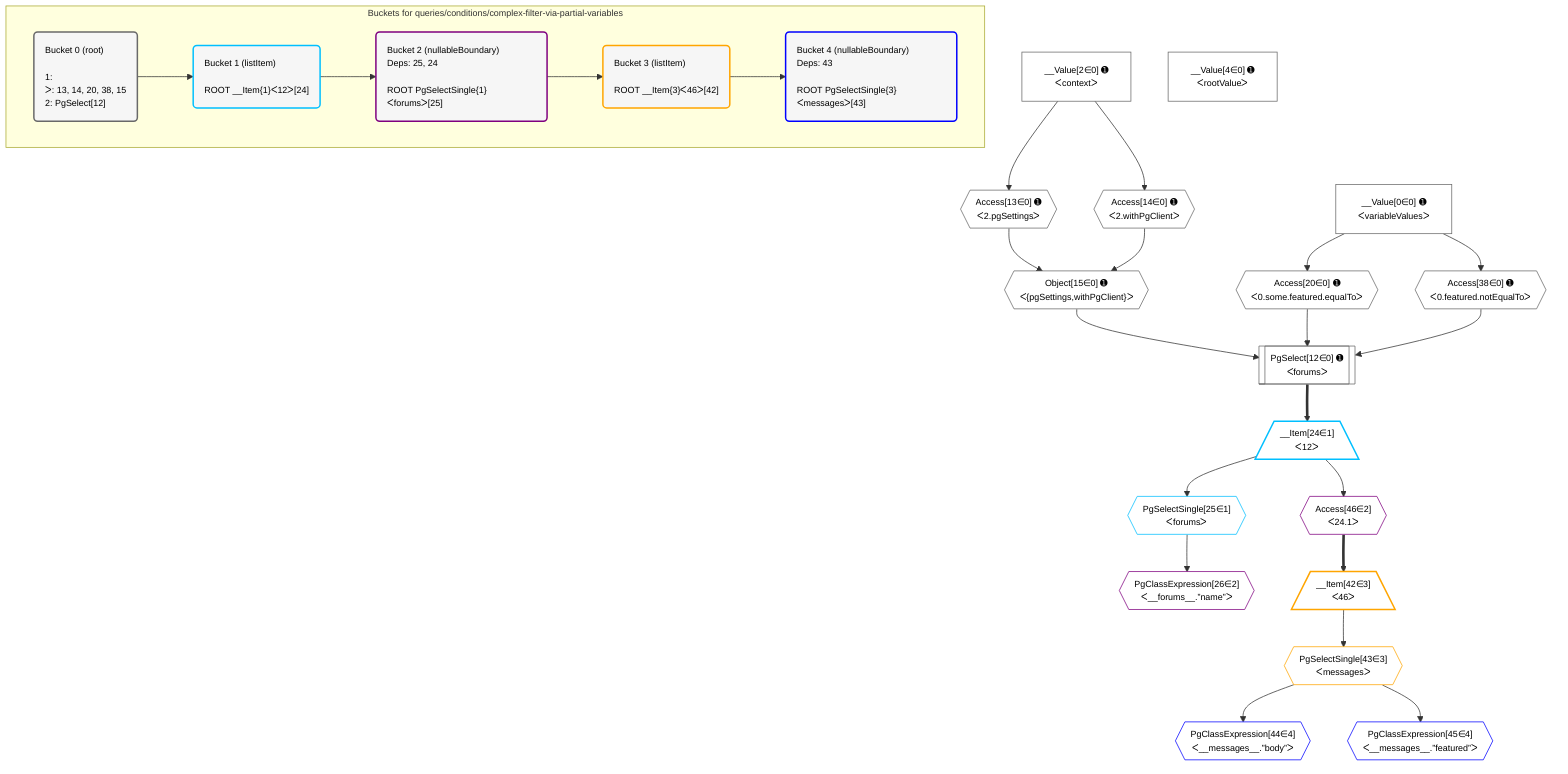 %%{init: {'themeVariables': { 'fontSize': '12px'}}}%%
graph TD
    classDef path fill:#eee,stroke:#000,color:#000
    classDef plan fill:#fff,stroke-width:1px,color:#000
    classDef itemplan fill:#fff,stroke-width:2px,color:#000
    classDef unbatchedplan fill:#dff,stroke-width:1px,color:#000
    classDef sideeffectplan fill:#fcc,stroke-width:2px,color:#000
    classDef bucket fill:#f6f6f6,color:#000,stroke-width:2px,text-align:left


    %% plan dependencies
    PgSelect12[["PgSelect[12∈0] ➊<br />ᐸforumsᐳ"]]:::plan
    Object15{{"Object[15∈0] ➊<br />ᐸ{pgSettings,withPgClient}ᐳ"}}:::plan
    Access20{{"Access[20∈0] ➊<br />ᐸ0.some.featured.equalToᐳ"}}:::plan
    Access38{{"Access[38∈0] ➊<br />ᐸ0.featured.notEqualToᐳ"}}:::plan
    Object15 & Access20 & Access38 --> PgSelect12
    Access13{{"Access[13∈0] ➊<br />ᐸ2.pgSettingsᐳ"}}:::plan
    Access14{{"Access[14∈0] ➊<br />ᐸ2.withPgClientᐳ"}}:::plan
    Access13 & Access14 --> Object15
    __Value2["__Value[2∈0] ➊<br />ᐸcontextᐳ"]:::plan
    __Value2 --> Access13
    __Value2 --> Access14
    __Value0["__Value[0∈0] ➊<br />ᐸvariableValuesᐳ"]:::plan
    __Value0 --> Access20
    __Value0 --> Access38
    __Value4["__Value[4∈0] ➊<br />ᐸrootValueᐳ"]:::plan
    __Item24[/"__Item[24∈1]<br />ᐸ12ᐳ"\]:::itemplan
    PgSelect12 ==> __Item24
    PgSelectSingle25{{"PgSelectSingle[25∈1]<br />ᐸforumsᐳ"}}:::plan
    __Item24 --> PgSelectSingle25
    PgClassExpression26{{"PgClassExpression[26∈2]<br />ᐸ__forums__.”name”ᐳ"}}:::plan
    PgSelectSingle25 --> PgClassExpression26
    Access46{{"Access[46∈2]<br />ᐸ24.1ᐳ"}}:::plan
    __Item24 --> Access46
    __Item42[/"__Item[42∈3]<br />ᐸ46ᐳ"\]:::itemplan
    Access46 ==> __Item42
    PgSelectSingle43{{"PgSelectSingle[43∈3]<br />ᐸmessagesᐳ"}}:::plan
    __Item42 --> PgSelectSingle43
    PgClassExpression44{{"PgClassExpression[44∈4]<br />ᐸ__messages__.”body”ᐳ"}}:::plan
    PgSelectSingle43 --> PgClassExpression44
    PgClassExpression45{{"PgClassExpression[45∈4]<br />ᐸ__messages__.”featured”ᐳ"}}:::plan
    PgSelectSingle43 --> PgClassExpression45

    %% define steps

    subgraph "Buckets for queries/conditions/complex-filter-via-partial-variables"
    Bucket0("Bucket 0 (root)<br /><br />1: <br />ᐳ: 13, 14, 20, 38, 15<br />2: PgSelect[12]"):::bucket
    classDef bucket0 stroke:#696969
    class Bucket0,__Value0,__Value2,__Value4,PgSelect12,Access13,Access14,Object15,Access20,Access38 bucket0
    Bucket1("Bucket 1 (listItem)<br /><br />ROOT __Item{1}ᐸ12ᐳ[24]"):::bucket
    classDef bucket1 stroke:#00bfff
    class Bucket1,__Item24,PgSelectSingle25 bucket1
    Bucket2("Bucket 2 (nullableBoundary)<br />Deps: 25, 24<br /><br />ROOT PgSelectSingle{1}ᐸforumsᐳ[25]"):::bucket
    classDef bucket2 stroke:#7f007f
    class Bucket2,PgClassExpression26,Access46 bucket2
    Bucket3("Bucket 3 (listItem)<br /><br />ROOT __Item{3}ᐸ46ᐳ[42]"):::bucket
    classDef bucket3 stroke:#ffa500
    class Bucket3,__Item42,PgSelectSingle43 bucket3
    Bucket4("Bucket 4 (nullableBoundary)<br />Deps: 43<br /><br />ROOT PgSelectSingle{3}ᐸmessagesᐳ[43]"):::bucket
    classDef bucket4 stroke:#0000ff
    class Bucket4,PgClassExpression44,PgClassExpression45 bucket4
    Bucket0 --> Bucket1
    Bucket1 --> Bucket2
    Bucket2 --> Bucket3
    Bucket3 --> Bucket4
    end